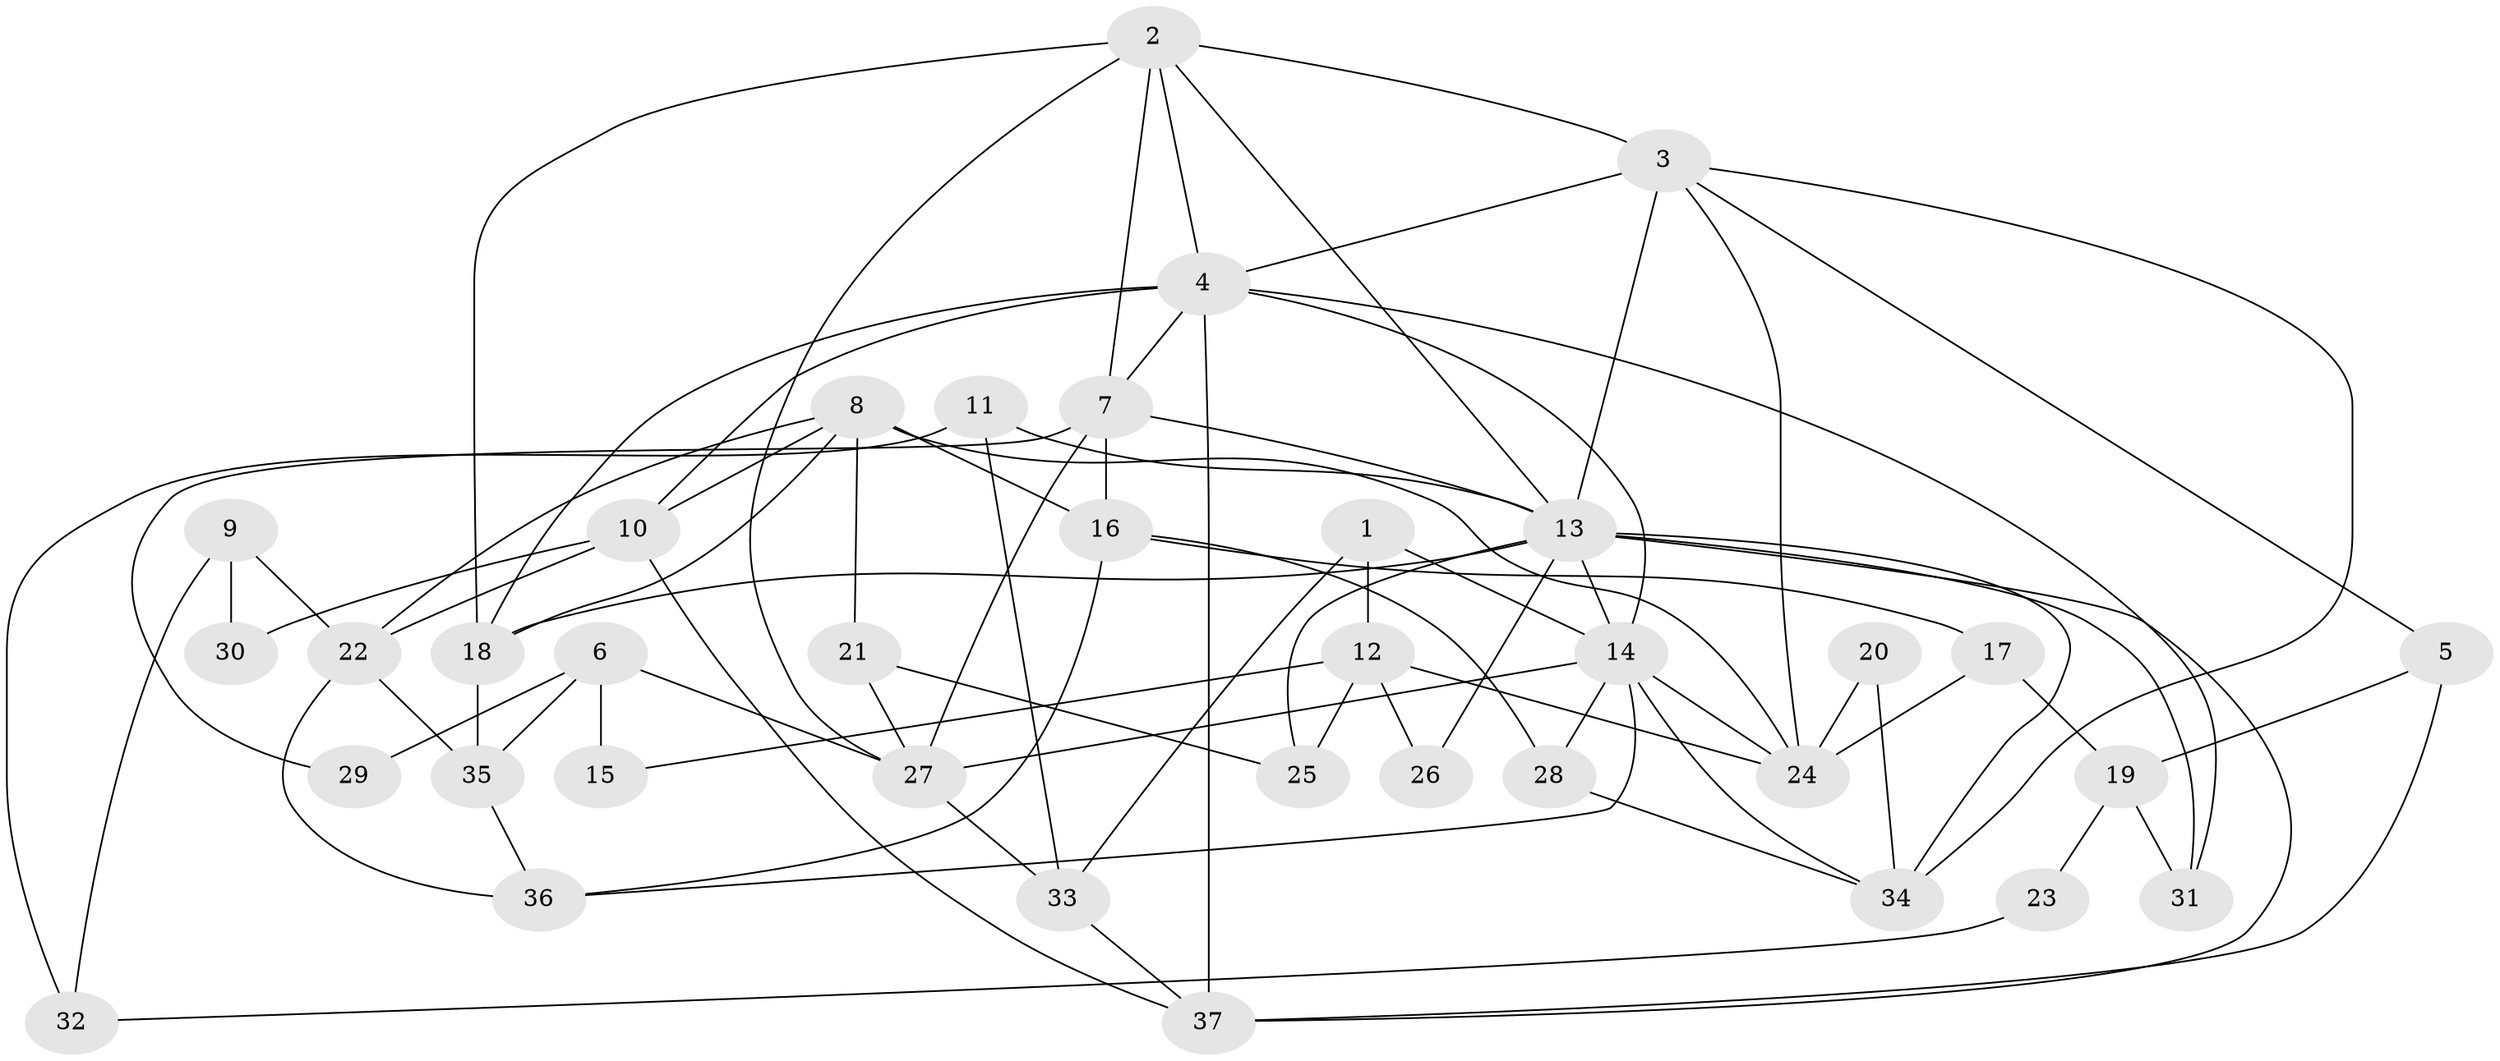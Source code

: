 // original degree distribution, {3: 0.3442622950819672, 4: 0.21311475409836064, 5: 0.22950819672131148, 8: 0.04918032786885246, 2: 0.11475409836065574, 7: 0.04918032786885246}
// Generated by graph-tools (version 1.1) at 2025/51/03/04/25 22:51:06]
// undirected, 37 vertices, 80 edges
graph export_dot {
  node [color=gray90,style=filled];
  1;
  2;
  3;
  4;
  5;
  6;
  7;
  8;
  9;
  10;
  11;
  12;
  13;
  14;
  15;
  16;
  17;
  18;
  19;
  20;
  21;
  22;
  23;
  24;
  25;
  26;
  27;
  28;
  29;
  30;
  31;
  32;
  33;
  34;
  35;
  36;
  37;
  1 -- 12 [weight=1.0];
  1 -- 14 [weight=1.0];
  1 -- 33 [weight=1.0];
  2 -- 3 [weight=1.0];
  2 -- 4 [weight=1.0];
  2 -- 7 [weight=1.0];
  2 -- 13 [weight=2.0];
  2 -- 18 [weight=2.0];
  2 -- 27 [weight=1.0];
  3 -- 4 [weight=2.0];
  3 -- 5 [weight=1.0];
  3 -- 13 [weight=1.0];
  3 -- 24 [weight=1.0];
  3 -- 34 [weight=1.0];
  4 -- 7 [weight=1.0];
  4 -- 10 [weight=2.0];
  4 -- 14 [weight=1.0];
  4 -- 18 [weight=1.0];
  4 -- 31 [weight=1.0];
  4 -- 37 [weight=1.0];
  5 -- 19 [weight=1.0];
  5 -- 37 [weight=1.0];
  6 -- 15 [weight=1.0];
  6 -- 27 [weight=1.0];
  6 -- 29 [weight=1.0];
  6 -- 35 [weight=1.0];
  7 -- 13 [weight=2.0];
  7 -- 16 [weight=1.0];
  7 -- 27 [weight=2.0];
  7 -- 29 [weight=2.0];
  8 -- 10 [weight=2.0];
  8 -- 16 [weight=1.0];
  8 -- 18 [weight=1.0];
  8 -- 21 [weight=1.0];
  8 -- 22 [weight=1.0];
  8 -- 24 [weight=2.0];
  9 -- 22 [weight=1.0];
  9 -- 30 [weight=1.0];
  9 -- 32 [weight=1.0];
  10 -- 22 [weight=1.0];
  10 -- 30 [weight=1.0];
  10 -- 37 [weight=1.0];
  11 -- 13 [weight=1.0];
  11 -- 32 [weight=1.0];
  11 -- 33 [weight=1.0];
  12 -- 15 [weight=1.0];
  12 -- 24 [weight=1.0];
  12 -- 25 [weight=1.0];
  12 -- 26 [weight=1.0];
  13 -- 14 [weight=1.0];
  13 -- 18 [weight=1.0];
  13 -- 25 [weight=1.0];
  13 -- 26 [weight=1.0];
  13 -- 31 [weight=1.0];
  13 -- 34 [weight=1.0];
  13 -- 37 [weight=1.0];
  14 -- 24 [weight=1.0];
  14 -- 27 [weight=3.0];
  14 -- 28 [weight=1.0];
  14 -- 34 [weight=1.0];
  14 -- 36 [weight=1.0];
  16 -- 17 [weight=1.0];
  16 -- 28 [weight=1.0];
  16 -- 36 [weight=1.0];
  17 -- 19 [weight=1.0];
  17 -- 24 [weight=1.0];
  18 -- 35 [weight=1.0];
  19 -- 23 [weight=1.0];
  19 -- 31 [weight=1.0];
  20 -- 24 [weight=1.0];
  20 -- 34 [weight=1.0];
  21 -- 25 [weight=1.0];
  21 -- 27 [weight=1.0];
  22 -- 35 [weight=1.0];
  22 -- 36 [weight=1.0];
  23 -- 32 [weight=1.0];
  27 -- 33 [weight=1.0];
  28 -- 34 [weight=1.0];
  33 -- 37 [weight=1.0];
  35 -- 36 [weight=1.0];
}

